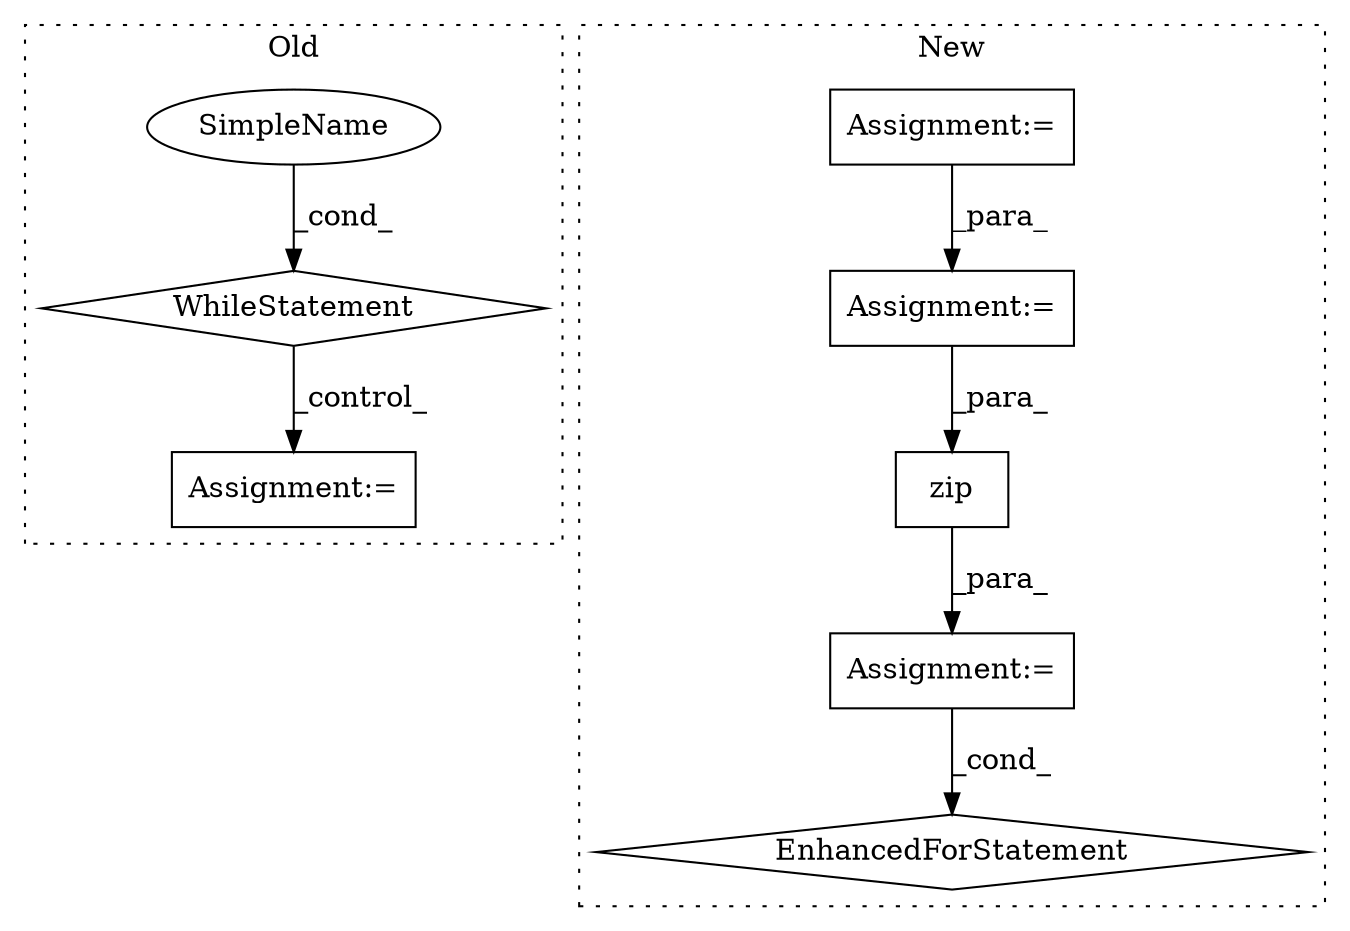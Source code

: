 digraph G {
subgraph cluster0 {
1 [label="WhileStatement" a="61" s="690,701" l="7,2" shape="diamond"];
4 [label="Assignment:=" a="7" s="739" l="1" shape="box"];
8 [label="SimpleName" a="42" s="697" l="4" shape="ellipse"];
label = "Old";
style="dotted";
}
subgraph cluster1 {
2 [label="zip" a="32" s="2585,2610" l="4,1" shape="box"];
3 [label="Assignment:=" a="7" s="2490,2620" l="71,2" shape="box"];
5 [label="Assignment:=" a="7" s="2457" l="1" shape="box"];
6 [label="Assignment:=" a="7" s="2144" l="1" shape="box"];
7 [label="EnhancedForStatement" a="70" s="2490,2620" l="71,2" shape="diamond"];
label = "New";
style="dotted";
}
1 -> 4 [label="_control_"];
2 -> 3 [label="_para_"];
3 -> 7 [label="_cond_"];
5 -> 2 [label="_para_"];
6 -> 5 [label="_para_"];
8 -> 1 [label="_cond_"];
}